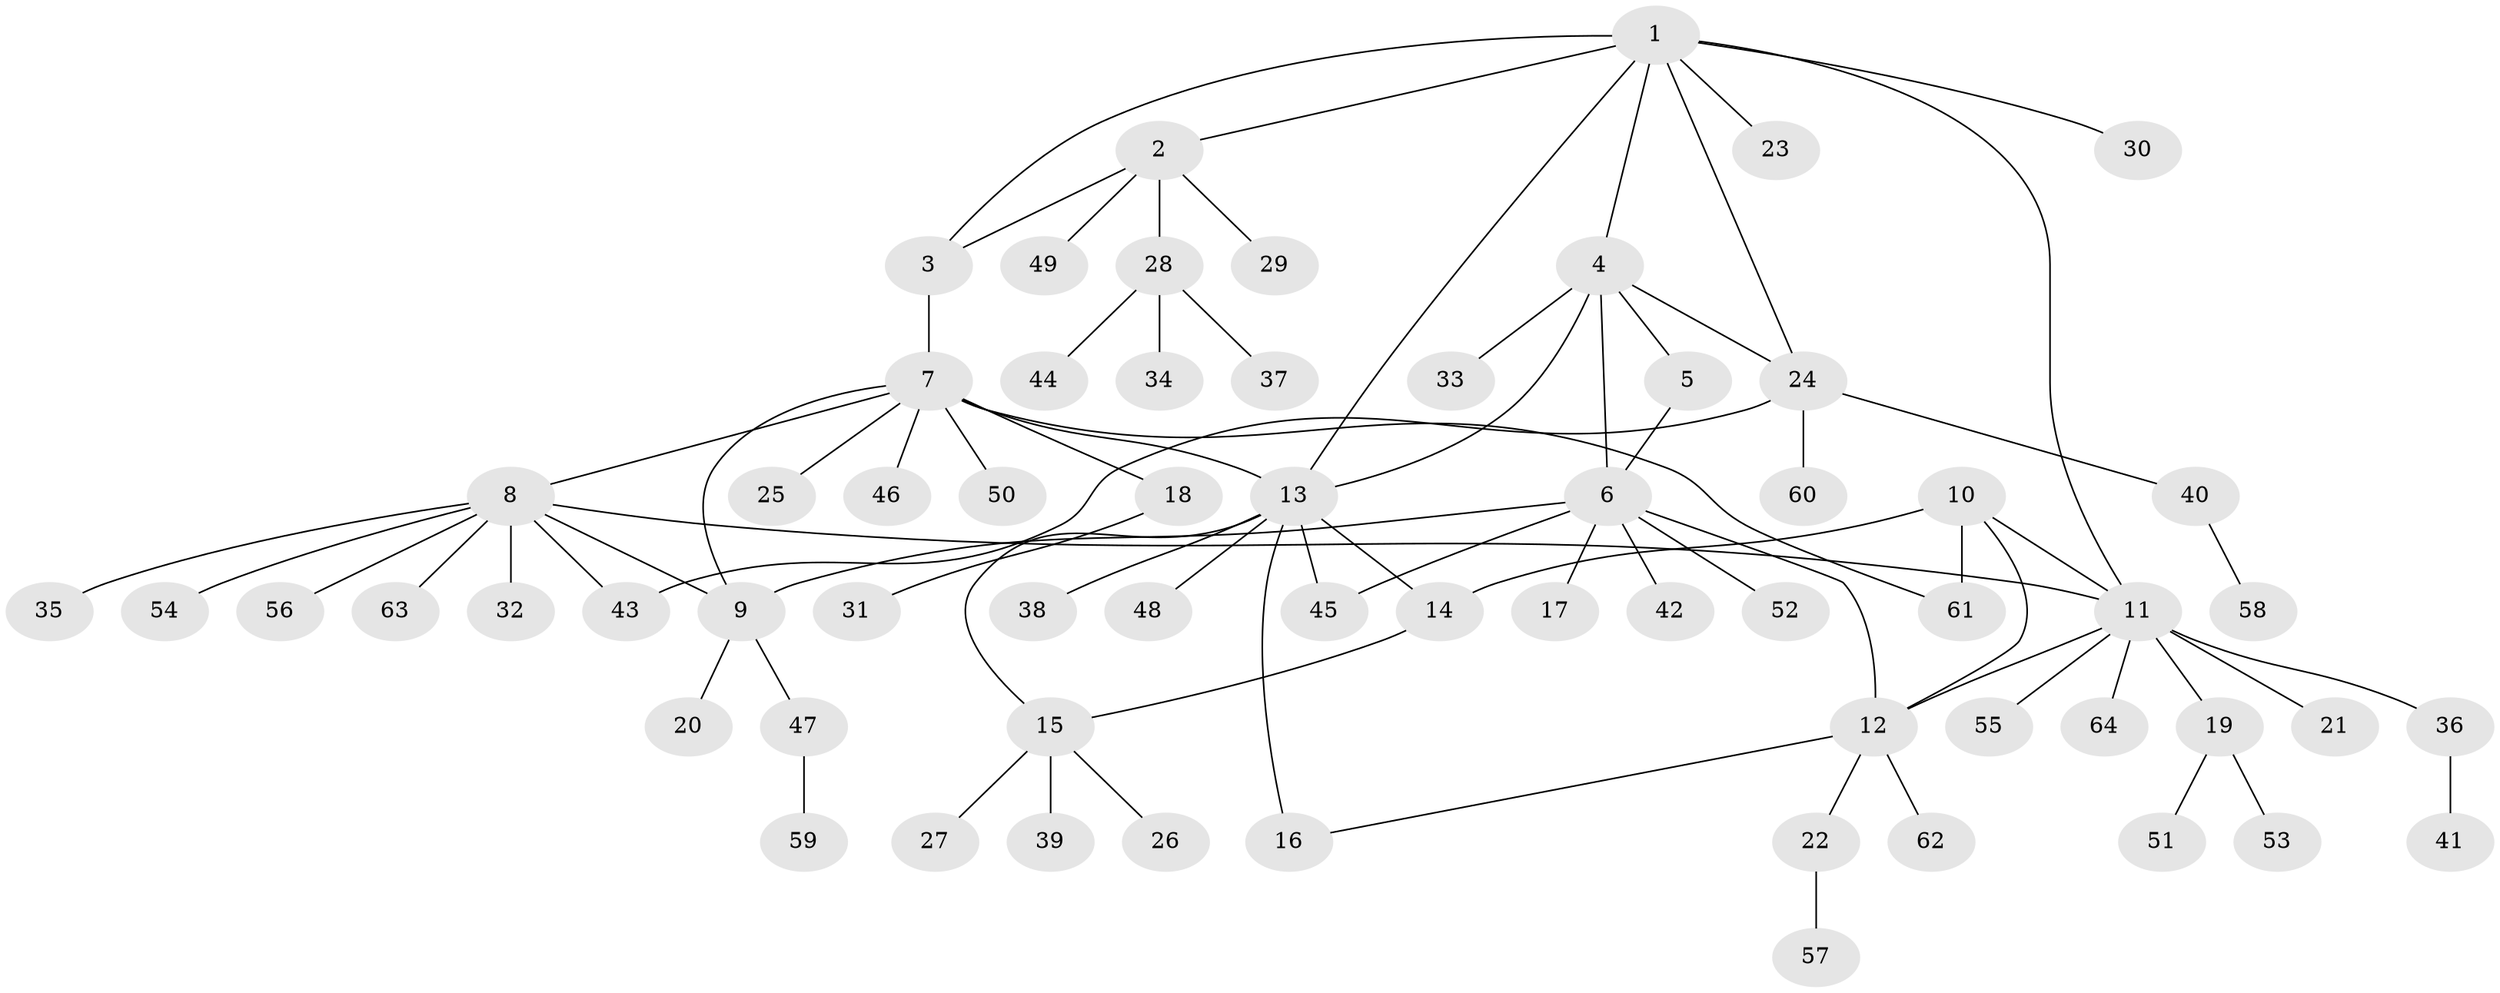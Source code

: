 // Generated by graph-tools (version 1.1) at 2025/11/02/27/25 16:11:37]
// undirected, 64 vertices, 79 edges
graph export_dot {
graph [start="1"]
  node [color=gray90,style=filled];
  1;
  2;
  3;
  4;
  5;
  6;
  7;
  8;
  9;
  10;
  11;
  12;
  13;
  14;
  15;
  16;
  17;
  18;
  19;
  20;
  21;
  22;
  23;
  24;
  25;
  26;
  27;
  28;
  29;
  30;
  31;
  32;
  33;
  34;
  35;
  36;
  37;
  38;
  39;
  40;
  41;
  42;
  43;
  44;
  45;
  46;
  47;
  48;
  49;
  50;
  51;
  52;
  53;
  54;
  55;
  56;
  57;
  58;
  59;
  60;
  61;
  62;
  63;
  64;
  1 -- 2;
  1 -- 3;
  1 -- 4;
  1 -- 11;
  1 -- 13;
  1 -- 23;
  1 -- 24;
  1 -- 30;
  2 -- 3;
  2 -- 28;
  2 -- 29;
  2 -- 49;
  3 -- 7;
  4 -- 5;
  4 -- 6;
  4 -- 13;
  4 -- 24;
  4 -- 33;
  5 -- 6;
  6 -- 9;
  6 -- 12;
  6 -- 17;
  6 -- 42;
  6 -- 45;
  6 -- 52;
  7 -- 8;
  7 -- 9;
  7 -- 13;
  7 -- 18;
  7 -- 25;
  7 -- 46;
  7 -- 50;
  7 -- 61;
  8 -- 9;
  8 -- 11;
  8 -- 32;
  8 -- 35;
  8 -- 43;
  8 -- 54;
  8 -- 56;
  8 -- 63;
  9 -- 20;
  9 -- 47;
  10 -- 11;
  10 -- 12;
  10 -- 14;
  10 -- 61;
  11 -- 12;
  11 -- 19;
  11 -- 21;
  11 -- 36;
  11 -- 55;
  11 -- 64;
  12 -- 16;
  12 -- 22;
  12 -- 62;
  13 -- 14;
  13 -- 15;
  13 -- 16;
  13 -- 38;
  13 -- 45;
  13 -- 48;
  14 -- 15;
  15 -- 26;
  15 -- 27;
  15 -- 39;
  18 -- 31;
  19 -- 51;
  19 -- 53;
  22 -- 57;
  24 -- 40;
  24 -- 43;
  24 -- 60;
  28 -- 34;
  28 -- 37;
  28 -- 44;
  36 -- 41;
  40 -- 58;
  47 -- 59;
}

